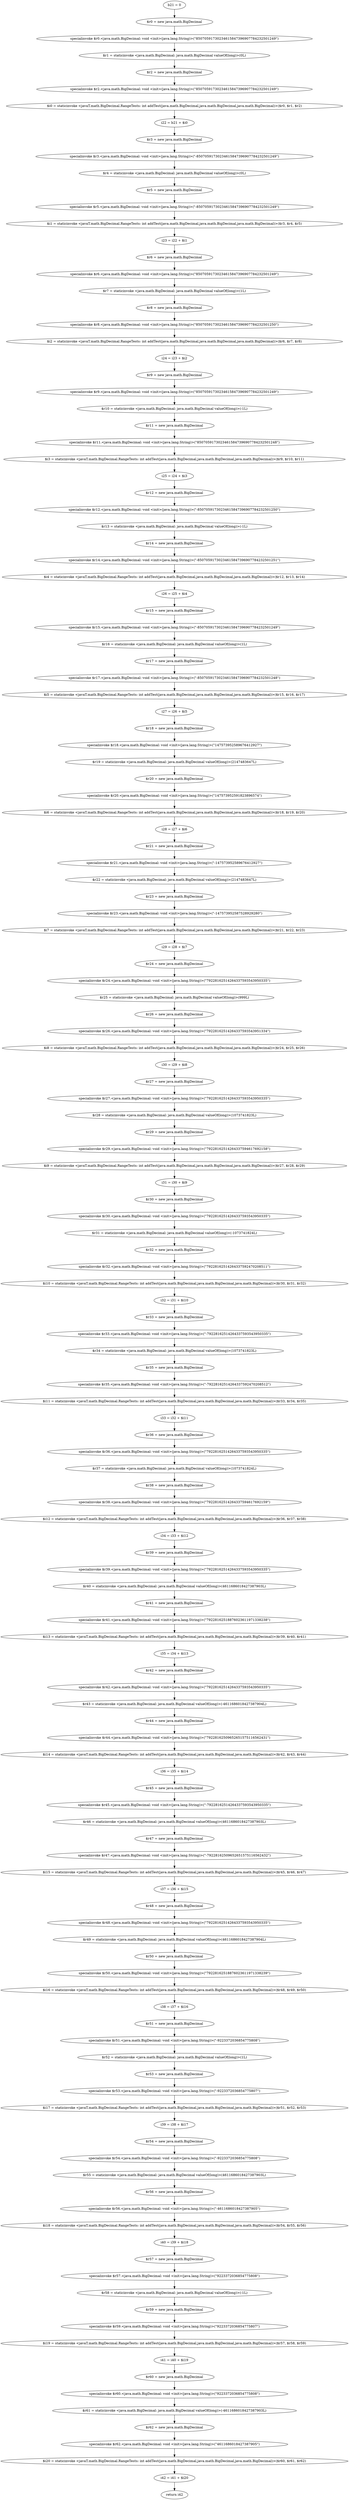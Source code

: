 digraph "unitGraph" {
    "b21 = 0"
    "$r0 = new java.math.BigDecimal"
    "specialinvoke $r0.<java.math.BigDecimal: void <init>(java.lang.String)>(\"85070591730234615847396907784232501249\")"
    "$r1 = staticinvoke <java.math.BigDecimal: java.math.BigDecimal valueOf(long)>(0L)"
    "$r2 = new java.math.BigDecimal"
    "specialinvoke $r2.<java.math.BigDecimal: void <init>(java.lang.String)>(\"85070591730234615847396907784232501249\")"
    "$i0 = staticinvoke <javaT.math.BigDecimal.RangeTests: int addTest(java.math.BigDecimal,java.math.BigDecimal,java.math.BigDecimal)>($r0, $r1, $r2)"
    "i22 = b21 + $i0"
    "$r3 = new java.math.BigDecimal"
    "specialinvoke $r3.<java.math.BigDecimal: void <init>(java.lang.String)>(\"-85070591730234615847396907784232501249\")"
    "$r4 = staticinvoke <java.math.BigDecimal: java.math.BigDecimal valueOf(long)>(0L)"
    "$r5 = new java.math.BigDecimal"
    "specialinvoke $r5.<java.math.BigDecimal: void <init>(java.lang.String)>(\"-85070591730234615847396907784232501249\")"
    "$i1 = staticinvoke <javaT.math.BigDecimal.RangeTests: int addTest(java.math.BigDecimal,java.math.BigDecimal,java.math.BigDecimal)>($r3, $r4, $r5)"
    "i23 = i22 + $i1"
    "$r6 = new java.math.BigDecimal"
    "specialinvoke $r6.<java.math.BigDecimal: void <init>(java.lang.String)>(\"85070591730234615847396907784232501249\")"
    "$r7 = staticinvoke <java.math.BigDecimal: java.math.BigDecimal valueOf(long)>(1L)"
    "$r8 = new java.math.BigDecimal"
    "specialinvoke $r8.<java.math.BigDecimal: void <init>(java.lang.String)>(\"85070591730234615847396907784232501250\")"
    "$i2 = staticinvoke <javaT.math.BigDecimal.RangeTests: int addTest(java.math.BigDecimal,java.math.BigDecimal,java.math.BigDecimal)>($r6, $r7, $r8)"
    "i24 = i23 + $i2"
    "$r9 = new java.math.BigDecimal"
    "specialinvoke $r9.<java.math.BigDecimal: void <init>(java.lang.String)>(\"85070591730234615847396907784232501249\")"
    "$r10 = staticinvoke <java.math.BigDecimal: java.math.BigDecimal valueOf(long)>(-1L)"
    "$r11 = new java.math.BigDecimal"
    "specialinvoke $r11.<java.math.BigDecimal: void <init>(java.lang.String)>(\"85070591730234615847396907784232501248\")"
    "$i3 = staticinvoke <javaT.math.BigDecimal.RangeTests: int addTest(java.math.BigDecimal,java.math.BigDecimal,java.math.BigDecimal)>($r9, $r10, $r11)"
    "i25 = i24 + $i3"
    "$r12 = new java.math.BigDecimal"
    "specialinvoke $r12.<java.math.BigDecimal: void <init>(java.lang.String)>(\"-85070591730234615847396907784232501250\")"
    "$r13 = staticinvoke <java.math.BigDecimal: java.math.BigDecimal valueOf(long)>(-1L)"
    "$r14 = new java.math.BigDecimal"
    "specialinvoke $r14.<java.math.BigDecimal: void <init>(java.lang.String)>(\"-85070591730234615847396907784232501251\")"
    "$i4 = staticinvoke <javaT.math.BigDecimal.RangeTests: int addTest(java.math.BigDecimal,java.math.BigDecimal,java.math.BigDecimal)>($r12, $r13, $r14)"
    "i26 = i25 + $i4"
    "$r15 = new java.math.BigDecimal"
    "specialinvoke $r15.<java.math.BigDecimal: void <init>(java.lang.String)>(\"-85070591730234615847396907784232501249\")"
    "$r16 = staticinvoke <java.math.BigDecimal: java.math.BigDecimal valueOf(long)>(1L)"
    "$r17 = new java.math.BigDecimal"
    "specialinvoke $r17.<java.math.BigDecimal: void <init>(java.lang.String)>(\"-85070591730234615847396907784232501248\")"
    "$i5 = staticinvoke <javaT.math.BigDecimal.RangeTests: int addTest(java.math.BigDecimal,java.math.BigDecimal,java.math.BigDecimal)>($r15, $r16, $r17)"
    "i27 = i26 + $i5"
    "$r18 = new java.math.BigDecimal"
    "specialinvoke $r18.<java.math.BigDecimal: void <init>(java.lang.String)>(\"147573952589676412927\")"
    "$r19 = staticinvoke <java.math.BigDecimal: java.math.BigDecimal valueOf(long)>(2147483647L)"
    "$r20 = new java.math.BigDecimal"
    "specialinvoke $r20.<java.math.BigDecimal: void <init>(java.lang.String)>(\"147573952591823896574\")"
    "$i6 = staticinvoke <javaT.math.BigDecimal.RangeTests: int addTest(java.math.BigDecimal,java.math.BigDecimal,java.math.BigDecimal)>($r18, $r19, $r20)"
    "i28 = i27 + $i6"
    "$r21 = new java.math.BigDecimal"
    "specialinvoke $r21.<java.math.BigDecimal: void <init>(java.lang.String)>(\"-147573952589676412927\")"
    "$r22 = staticinvoke <java.math.BigDecimal: java.math.BigDecimal valueOf(long)>(2147483647L)"
    "$r23 = new java.math.BigDecimal"
    "specialinvoke $r23.<java.math.BigDecimal: void <init>(java.lang.String)>(\"-147573952587528929280\")"
    "$i7 = staticinvoke <javaT.math.BigDecimal.RangeTests: int addTest(java.math.BigDecimal,java.math.BigDecimal,java.math.BigDecimal)>($r21, $r22, $r23)"
    "i29 = i28 + $i7"
    "$r24 = new java.math.BigDecimal"
    "specialinvoke $r24.<java.math.BigDecimal: void <init>(java.lang.String)>(\"79228162514264337593543950335\")"
    "$r25 = staticinvoke <java.math.BigDecimal: java.math.BigDecimal valueOf(long)>(999L)"
    "$r26 = new java.math.BigDecimal"
    "specialinvoke $r26.<java.math.BigDecimal: void <init>(java.lang.String)>(\"79228162514264337593543951334\")"
    "$i8 = staticinvoke <javaT.math.BigDecimal.RangeTests: int addTest(java.math.BigDecimal,java.math.BigDecimal,java.math.BigDecimal)>($r24, $r25, $r26)"
    "i30 = i29 + $i8"
    "$r27 = new java.math.BigDecimal"
    "specialinvoke $r27.<java.math.BigDecimal: void <init>(java.lang.String)>(\"79228162514264337593543950335\")"
    "$r28 = staticinvoke <java.math.BigDecimal: java.math.BigDecimal valueOf(long)>(1073741823L)"
    "$r29 = new java.math.BigDecimal"
    "specialinvoke $r29.<java.math.BigDecimal: void <init>(java.lang.String)>(\"79228162514264337594617692158\")"
    "$i9 = staticinvoke <javaT.math.BigDecimal.RangeTests: int addTest(java.math.BigDecimal,java.math.BigDecimal,java.math.BigDecimal)>($r27, $r28, $r29)"
    "i31 = i30 + $i9"
    "$r30 = new java.math.BigDecimal"
    "specialinvoke $r30.<java.math.BigDecimal: void <init>(java.lang.String)>(\"79228162514264337593543950335\")"
    "$r31 = staticinvoke <java.math.BigDecimal: java.math.BigDecimal valueOf(long)>(-1073741824L)"
    "$r32 = new java.math.BigDecimal"
    "specialinvoke $r32.<java.math.BigDecimal: void <init>(java.lang.String)>(\"79228162514264337592470208511\")"
    "$i10 = staticinvoke <javaT.math.BigDecimal.RangeTests: int addTest(java.math.BigDecimal,java.math.BigDecimal,java.math.BigDecimal)>($r30, $r31, $r32)"
    "i32 = i31 + $i10"
    "$r33 = new java.math.BigDecimal"
    "specialinvoke $r33.<java.math.BigDecimal: void <init>(java.lang.String)>(\"-79228162514264337593543950335\")"
    "$r34 = staticinvoke <java.math.BigDecimal: java.math.BigDecimal valueOf(long)>(1073741823L)"
    "$r35 = new java.math.BigDecimal"
    "specialinvoke $r35.<java.math.BigDecimal: void <init>(java.lang.String)>(\"-79228162514264337592470208512\")"
    "$i11 = staticinvoke <javaT.math.BigDecimal.RangeTests: int addTest(java.math.BigDecimal,java.math.BigDecimal,java.math.BigDecimal)>($r33, $r34, $r35)"
    "i33 = i32 + $i11"
    "$r36 = new java.math.BigDecimal"
    "specialinvoke $r36.<java.math.BigDecimal: void <init>(java.lang.String)>(\"79228162514264337593543950335\")"
    "$r37 = staticinvoke <java.math.BigDecimal: java.math.BigDecimal valueOf(long)>(1073741824L)"
    "$r38 = new java.math.BigDecimal"
    "specialinvoke $r38.<java.math.BigDecimal: void <init>(java.lang.String)>(\"79228162514264337594617692159\")"
    "$i12 = staticinvoke <javaT.math.BigDecimal.RangeTests: int addTest(java.math.BigDecimal,java.math.BigDecimal,java.math.BigDecimal)>($r36, $r37, $r38)"
    "i34 = i33 + $i12"
    "$r39 = new java.math.BigDecimal"
    "specialinvoke $r39.<java.math.BigDecimal: void <init>(java.lang.String)>(\"79228162514264337593543950335\")"
    "$r40 = staticinvoke <java.math.BigDecimal: java.math.BigDecimal valueOf(long)>(4611686018427387903L)"
    "$r41 = new java.math.BigDecimal"
    "specialinvoke $r41.<java.math.BigDecimal: void <init>(java.lang.String)>(\"79228162518876023611971338238\")"
    "$i13 = staticinvoke <javaT.math.BigDecimal.RangeTests: int addTest(java.math.BigDecimal,java.math.BigDecimal,java.math.BigDecimal)>($r39, $r40, $r41)"
    "i35 = i34 + $i13"
    "$r42 = new java.math.BigDecimal"
    "specialinvoke $r42.<java.math.BigDecimal: void <init>(java.lang.String)>(\"79228162514264337593543950335\")"
    "$r43 = staticinvoke <java.math.BigDecimal: java.math.BigDecimal valueOf(long)>(-4611686018427387904L)"
    "$r44 = new java.math.BigDecimal"
    "specialinvoke $r44.<java.math.BigDecimal: void <init>(java.lang.String)>(\"79228162509652651575116562431\")"
    "$i14 = staticinvoke <javaT.math.BigDecimal.RangeTests: int addTest(java.math.BigDecimal,java.math.BigDecimal,java.math.BigDecimal)>($r42, $r43, $r44)"
    "i36 = i35 + $i14"
    "$r45 = new java.math.BigDecimal"
    "specialinvoke $r45.<java.math.BigDecimal: void <init>(java.lang.String)>(\"-79228162514264337593543950335\")"
    "$r46 = staticinvoke <java.math.BigDecimal: java.math.BigDecimal valueOf(long)>(4611686018427387903L)"
    "$r47 = new java.math.BigDecimal"
    "specialinvoke $r47.<java.math.BigDecimal: void <init>(java.lang.String)>(\"-79228162509652651575116562432\")"
    "$i15 = staticinvoke <javaT.math.BigDecimal.RangeTests: int addTest(java.math.BigDecimal,java.math.BigDecimal,java.math.BigDecimal)>($r45, $r46, $r47)"
    "i37 = i36 + $i15"
    "$r48 = new java.math.BigDecimal"
    "specialinvoke $r48.<java.math.BigDecimal: void <init>(java.lang.String)>(\"79228162514264337593543950335\")"
    "$r49 = staticinvoke <java.math.BigDecimal: java.math.BigDecimal valueOf(long)>(4611686018427387904L)"
    "$r50 = new java.math.BigDecimal"
    "specialinvoke $r50.<java.math.BigDecimal: void <init>(java.lang.String)>(\"79228162518876023611971338239\")"
    "$i16 = staticinvoke <javaT.math.BigDecimal.RangeTests: int addTest(java.math.BigDecimal,java.math.BigDecimal,java.math.BigDecimal)>($r48, $r49, $r50)"
    "i38 = i37 + $i16"
    "$r51 = new java.math.BigDecimal"
    "specialinvoke $r51.<java.math.BigDecimal: void <init>(java.lang.String)>(\"-9223372036854775808\")"
    "$r52 = staticinvoke <java.math.BigDecimal: java.math.BigDecimal valueOf(long)>(1L)"
    "$r53 = new java.math.BigDecimal"
    "specialinvoke $r53.<java.math.BigDecimal: void <init>(java.lang.String)>(\"-9223372036854775807\")"
    "$i17 = staticinvoke <javaT.math.BigDecimal.RangeTests: int addTest(java.math.BigDecimal,java.math.BigDecimal,java.math.BigDecimal)>($r51, $r52, $r53)"
    "i39 = i38 + $i17"
    "$r54 = new java.math.BigDecimal"
    "specialinvoke $r54.<java.math.BigDecimal: void <init>(java.lang.String)>(\"-9223372036854775808\")"
    "$r55 = staticinvoke <java.math.BigDecimal: java.math.BigDecimal valueOf(long)>(4611686018427387903L)"
    "$r56 = new java.math.BigDecimal"
    "specialinvoke $r56.<java.math.BigDecimal: void <init>(java.lang.String)>(\"-4611686018427387905\")"
    "$i18 = staticinvoke <javaT.math.BigDecimal.RangeTests: int addTest(java.math.BigDecimal,java.math.BigDecimal,java.math.BigDecimal)>($r54, $r55, $r56)"
    "i40 = i39 + $i18"
    "$r57 = new java.math.BigDecimal"
    "specialinvoke $r57.<java.math.BigDecimal: void <init>(java.lang.String)>(\"9223372036854775808\")"
    "$r58 = staticinvoke <java.math.BigDecimal: java.math.BigDecimal valueOf(long)>(-1L)"
    "$r59 = new java.math.BigDecimal"
    "specialinvoke $r59.<java.math.BigDecimal: void <init>(java.lang.String)>(\"9223372036854775807\")"
    "$i19 = staticinvoke <javaT.math.BigDecimal.RangeTests: int addTest(java.math.BigDecimal,java.math.BigDecimal,java.math.BigDecimal)>($r57, $r58, $r59)"
    "i41 = i40 + $i19"
    "$r60 = new java.math.BigDecimal"
    "specialinvoke $r60.<java.math.BigDecimal: void <init>(java.lang.String)>(\"9223372036854775808\")"
    "$r61 = staticinvoke <java.math.BigDecimal: java.math.BigDecimal valueOf(long)>(-4611686018427387903L)"
    "$r62 = new java.math.BigDecimal"
    "specialinvoke $r62.<java.math.BigDecimal: void <init>(java.lang.String)>(\"4611686018427387905\")"
    "$i20 = staticinvoke <javaT.math.BigDecimal.RangeTests: int addTest(java.math.BigDecimal,java.math.BigDecimal,java.math.BigDecimal)>($r60, $r61, $r62)"
    "i42 = i41 + $i20"
    "return i42"
    "b21 = 0"->"$r0 = new java.math.BigDecimal";
    "$r0 = new java.math.BigDecimal"->"specialinvoke $r0.<java.math.BigDecimal: void <init>(java.lang.String)>(\"85070591730234615847396907784232501249\")";
    "specialinvoke $r0.<java.math.BigDecimal: void <init>(java.lang.String)>(\"85070591730234615847396907784232501249\")"->"$r1 = staticinvoke <java.math.BigDecimal: java.math.BigDecimal valueOf(long)>(0L)";
    "$r1 = staticinvoke <java.math.BigDecimal: java.math.BigDecimal valueOf(long)>(0L)"->"$r2 = new java.math.BigDecimal";
    "$r2 = new java.math.BigDecimal"->"specialinvoke $r2.<java.math.BigDecimal: void <init>(java.lang.String)>(\"85070591730234615847396907784232501249\")";
    "specialinvoke $r2.<java.math.BigDecimal: void <init>(java.lang.String)>(\"85070591730234615847396907784232501249\")"->"$i0 = staticinvoke <javaT.math.BigDecimal.RangeTests: int addTest(java.math.BigDecimal,java.math.BigDecimal,java.math.BigDecimal)>($r0, $r1, $r2)";
    "$i0 = staticinvoke <javaT.math.BigDecimal.RangeTests: int addTest(java.math.BigDecimal,java.math.BigDecimal,java.math.BigDecimal)>($r0, $r1, $r2)"->"i22 = b21 + $i0";
    "i22 = b21 + $i0"->"$r3 = new java.math.BigDecimal";
    "$r3 = new java.math.BigDecimal"->"specialinvoke $r3.<java.math.BigDecimal: void <init>(java.lang.String)>(\"-85070591730234615847396907784232501249\")";
    "specialinvoke $r3.<java.math.BigDecimal: void <init>(java.lang.String)>(\"-85070591730234615847396907784232501249\")"->"$r4 = staticinvoke <java.math.BigDecimal: java.math.BigDecimal valueOf(long)>(0L)";
    "$r4 = staticinvoke <java.math.BigDecimal: java.math.BigDecimal valueOf(long)>(0L)"->"$r5 = new java.math.BigDecimal";
    "$r5 = new java.math.BigDecimal"->"specialinvoke $r5.<java.math.BigDecimal: void <init>(java.lang.String)>(\"-85070591730234615847396907784232501249\")";
    "specialinvoke $r5.<java.math.BigDecimal: void <init>(java.lang.String)>(\"-85070591730234615847396907784232501249\")"->"$i1 = staticinvoke <javaT.math.BigDecimal.RangeTests: int addTest(java.math.BigDecimal,java.math.BigDecimal,java.math.BigDecimal)>($r3, $r4, $r5)";
    "$i1 = staticinvoke <javaT.math.BigDecimal.RangeTests: int addTest(java.math.BigDecimal,java.math.BigDecimal,java.math.BigDecimal)>($r3, $r4, $r5)"->"i23 = i22 + $i1";
    "i23 = i22 + $i1"->"$r6 = new java.math.BigDecimal";
    "$r6 = new java.math.BigDecimal"->"specialinvoke $r6.<java.math.BigDecimal: void <init>(java.lang.String)>(\"85070591730234615847396907784232501249\")";
    "specialinvoke $r6.<java.math.BigDecimal: void <init>(java.lang.String)>(\"85070591730234615847396907784232501249\")"->"$r7 = staticinvoke <java.math.BigDecimal: java.math.BigDecimal valueOf(long)>(1L)";
    "$r7 = staticinvoke <java.math.BigDecimal: java.math.BigDecimal valueOf(long)>(1L)"->"$r8 = new java.math.BigDecimal";
    "$r8 = new java.math.BigDecimal"->"specialinvoke $r8.<java.math.BigDecimal: void <init>(java.lang.String)>(\"85070591730234615847396907784232501250\")";
    "specialinvoke $r8.<java.math.BigDecimal: void <init>(java.lang.String)>(\"85070591730234615847396907784232501250\")"->"$i2 = staticinvoke <javaT.math.BigDecimal.RangeTests: int addTest(java.math.BigDecimal,java.math.BigDecimal,java.math.BigDecimal)>($r6, $r7, $r8)";
    "$i2 = staticinvoke <javaT.math.BigDecimal.RangeTests: int addTest(java.math.BigDecimal,java.math.BigDecimal,java.math.BigDecimal)>($r6, $r7, $r8)"->"i24 = i23 + $i2";
    "i24 = i23 + $i2"->"$r9 = new java.math.BigDecimal";
    "$r9 = new java.math.BigDecimal"->"specialinvoke $r9.<java.math.BigDecimal: void <init>(java.lang.String)>(\"85070591730234615847396907784232501249\")";
    "specialinvoke $r9.<java.math.BigDecimal: void <init>(java.lang.String)>(\"85070591730234615847396907784232501249\")"->"$r10 = staticinvoke <java.math.BigDecimal: java.math.BigDecimal valueOf(long)>(-1L)";
    "$r10 = staticinvoke <java.math.BigDecimal: java.math.BigDecimal valueOf(long)>(-1L)"->"$r11 = new java.math.BigDecimal";
    "$r11 = new java.math.BigDecimal"->"specialinvoke $r11.<java.math.BigDecimal: void <init>(java.lang.String)>(\"85070591730234615847396907784232501248\")";
    "specialinvoke $r11.<java.math.BigDecimal: void <init>(java.lang.String)>(\"85070591730234615847396907784232501248\")"->"$i3 = staticinvoke <javaT.math.BigDecimal.RangeTests: int addTest(java.math.BigDecimal,java.math.BigDecimal,java.math.BigDecimal)>($r9, $r10, $r11)";
    "$i3 = staticinvoke <javaT.math.BigDecimal.RangeTests: int addTest(java.math.BigDecimal,java.math.BigDecimal,java.math.BigDecimal)>($r9, $r10, $r11)"->"i25 = i24 + $i3";
    "i25 = i24 + $i3"->"$r12 = new java.math.BigDecimal";
    "$r12 = new java.math.BigDecimal"->"specialinvoke $r12.<java.math.BigDecimal: void <init>(java.lang.String)>(\"-85070591730234615847396907784232501250\")";
    "specialinvoke $r12.<java.math.BigDecimal: void <init>(java.lang.String)>(\"-85070591730234615847396907784232501250\")"->"$r13 = staticinvoke <java.math.BigDecimal: java.math.BigDecimal valueOf(long)>(-1L)";
    "$r13 = staticinvoke <java.math.BigDecimal: java.math.BigDecimal valueOf(long)>(-1L)"->"$r14 = new java.math.BigDecimal";
    "$r14 = new java.math.BigDecimal"->"specialinvoke $r14.<java.math.BigDecimal: void <init>(java.lang.String)>(\"-85070591730234615847396907784232501251\")";
    "specialinvoke $r14.<java.math.BigDecimal: void <init>(java.lang.String)>(\"-85070591730234615847396907784232501251\")"->"$i4 = staticinvoke <javaT.math.BigDecimal.RangeTests: int addTest(java.math.BigDecimal,java.math.BigDecimal,java.math.BigDecimal)>($r12, $r13, $r14)";
    "$i4 = staticinvoke <javaT.math.BigDecimal.RangeTests: int addTest(java.math.BigDecimal,java.math.BigDecimal,java.math.BigDecimal)>($r12, $r13, $r14)"->"i26 = i25 + $i4";
    "i26 = i25 + $i4"->"$r15 = new java.math.BigDecimal";
    "$r15 = new java.math.BigDecimal"->"specialinvoke $r15.<java.math.BigDecimal: void <init>(java.lang.String)>(\"-85070591730234615847396907784232501249\")";
    "specialinvoke $r15.<java.math.BigDecimal: void <init>(java.lang.String)>(\"-85070591730234615847396907784232501249\")"->"$r16 = staticinvoke <java.math.BigDecimal: java.math.BigDecimal valueOf(long)>(1L)";
    "$r16 = staticinvoke <java.math.BigDecimal: java.math.BigDecimal valueOf(long)>(1L)"->"$r17 = new java.math.BigDecimal";
    "$r17 = new java.math.BigDecimal"->"specialinvoke $r17.<java.math.BigDecimal: void <init>(java.lang.String)>(\"-85070591730234615847396907784232501248\")";
    "specialinvoke $r17.<java.math.BigDecimal: void <init>(java.lang.String)>(\"-85070591730234615847396907784232501248\")"->"$i5 = staticinvoke <javaT.math.BigDecimal.RangeTests: int addTest(java.math.BigDecimal,java.math.BigDecimal,java.math.BigDecimal)>($r15, $r16, $r17)";
    "$i5 = staticinvoke <javaT.math.BigDecimal.RangeTests: int addTest(java.math.BigDecimal,java.math.BigDecimal,java.math.BigDecimal)>($r15, $r16, $r17)"->"i27 = i26 + $i5";
    "i27 = i26 + $i5"->"$r18 = new java.math.BigDecimal";
    "$r18 = new java.math.BigDecimal"->"specialinvoke $r18.<java.math.BigDecimal: void <init>(java.lang.String)>(\"147573952589676412927\")";
    "specialinvoke $r18.<java.math.BigDecimal: void <init>(java.lang.String)>(\"147573952589676412927\")"->"$r19 = staticinvoke <java.math.BigDecimal: java.math.BigDecimal valueOf(long)>(2147483647L)";
    "$r19 = staticinvoke <java.math.BigDecimal: java.math.BigDecimal valueOf(long)>(2147483647L)"->"$r20 = new java.math.BigDecimal";
    "$r20 = new java.math.BigDecimal"->"specialinvoke $r20.<java.math.BigDecimal: void <init>(java.lang.String)>(\"147573952591823896574\")";
    "specialinvoke $r20.<java.math.BigDecimal: void <init>(java.lang.String)>(\"147573952591823896574\")"->"$i6 = staticinvoke <javaT.math.BigDecimal.RangeTests: int addTest(java.math.BigDecimal,java.math.BigDecimal,java.math.BigDecimal)>($r18, $r19, $r20)";
    "$i6 = staticinvoke <javaT.math.BigDecimal.RangeTests: int addTest(java.math.BigDecimal,java.math.BigDecimal,java.math.BigDecimal)>($r18, $r19, $r20)"->"i28 = i27 + $i6";
    "i28 = i27 + $i6"->"$r21 = new java.math.BigDecimal";
    "$r21 = new java.math.BigDecimal"->"specialinvoke $r21.<java.math.BigDecimal: void <init>(java.lang.String)>(\"-147573952589676412927\")";
    "specialinvoke $r21.<java.math.BigDecimal: void <init>(java.lang.String)>(\"-147573952589676412927\")"->"$r22 = staticinvoke <java.math.BigDecimal: java.math.BigDecimal valueOf(long)>(2147483647L)";
    "$r22 = staticinvoke <java.math.BigDecimal: java.math.BigDecimal valueOf(long)>(2147483647L)"->"$r23 = new java.math.BigDecimal";
    "$r23 = new java.math.BigDecimal"->"specialinvoke $r23.<java.math.BigDecimal: void <init>(java.lang.String)>(\"-147573952587528929280\")";
    "specialinvoke $r23.<java.math.BigDecimal: void <init>(java.lang.String)>(\"-147573952587528929280\")"->"$i7 = staticinvoke <javaT.math.BigDecimal.RangeTests: int addTest(java.math.BigDecimal,java.math.BigDecimal,java.math.BigDecimal)>($r21, $r22, $r23)";
    "$i7 = staticinvoke <javaT.math.BigDecimal.RangeTests: int addTest(java.math.BigDecimal,java.math.BigDecimal,java.math.BigDecimal)>($r21, $r22, $r23)"->"i29 = i28 + $i7";
    "i29 = i28 + $i7"->"$r24 = new java.math.BigDecimal";
    "$r24 = new java.math.BigDecimal"->"specialinvoke $r24.<java.math.BigDecimal: void <init>(java.lang.String)>(\"79228162514264337593543950335\")";
    "specialinvoke $r24.<java.math.BigDecimal: void <init>(java.lang.String)>(\"79228162514264337593543950335\")"->"$r25 = staticinvoke <java.math.BigDecimal: java.math.BigDecimal valueOf(long)>(999L)";
    "$r25 = staticinvoke <java.math.BigDecimal: java.math.BigDecimal valueOf(long)>(999L)"->"$r26 = new java.math.BigDecimal";
    "$r26 = new java.math.BigDecimal"->"specialinvoke $r26.<java.math.BigDecimal: void <init>(java.lang.String)>(\"79228162514264337593543951334\")";
    "specialinvoke $r26.<java.math.BigDecimal: void <init>(java.lang.String)>(\"79228162514264337593543951334\")"->"$i8 = staticinvoke <javaT.math.BigDecimal.RangeTests: int addTest(java.math.BigDecimal,java.math.BigDecimal,java.math.BigDecimal)>($r24, $r25, $r26)";
    "$i8 = staticinvoke <javaT.math.BigDecimal.RangeTests: int addTest(java.math.BigDecimal,java.math.BigDecimal,java.math.BigDecimal)>($r24, $r25, $r26)"->"i30 = i29 + $i8";
    "i30 = i29 + $i8"->"$r27 = new java.math.BigDecimal";
    "$r27 = new java.math.BigDecimal"->"specialinvoke $r27.<java.math.BigDecimal: void <init>(java.lang.String)>(\"79228162514264337593543950335\")";
    "specialinvoke $r27.<java.math.BigDecimal: void <init>(java.lang.String)>(\"79228162514264337593543950335\")"->"$r28 = staticinvoke <java.math.BigDecimal: java.math.BigDecimal valueOf(long)>(1073741823L)";
    "$r28 = staticinvoke <java.math.BigDecimal: java.math.BigDecimal valueOf(long)>(1073741823L)"->"$r29 = new java.math.BigDecimal";
    "$r29 = new java.math.BigDecimal"->"specialinvoke $r29.<java.math.BigDecimal: void <init>(java.lang.String)>(\"79228162514264337594617692158\")";
    "specialinvoke $r29.<java.math.BigDecimal: void <init>(java.lang.String)>(\"79228162514264337594617692158\")"->"$i9 = staticinvoke <javaT.math.BigDecimal.RangeTests: int addTest(java.math.BigDecimal,java.math.BigDecimal,java.math.BigDecimal)>($r27, $r28, $r29)";
    "$i9 = staticinvoke <javaT.math.BigDecimal.RangeTests: int addTest(java.math.BigDecimal,java.math.BigDecimal,java.math.BigDecimal)>($r27, $r28, $r29)"->"i31 = i30 + $i9";
    "i31 = i30 + $i9"->"$r30 = new java.math.BigDecimal";
    "$r30 = new java.math.BigDecimal"->"specialinvoke $r30.<java.math.BigDecimal: void <init>(java.lang.String)>(\"79228162514264337593543950335\")";
    "specialinvoke $r30.<java.math.BigDecimal: void <init>(java.lang.String)>(\"79228162514264337593543950335\")"->"$r31 = staticinvoke <java.math.BigDecimal: java.math.BigDecimal valueOf(long)>(-1073741824L)";
    "$r31 = staticinvoke <java.math.BigDecimal: java.math.BigDecimal valueOf(long)>(-1073741824L)"->"$r32 = new java.math.BigDecimal";
    "$r32 = new java.math.BigDecimal"->"specialinvoke $r32.<java.math.BigDecimal: void <init>(java.lang.String)>(\"79228162514264337592470208511\")";
    "specialinvoke $r32.<java.math.BigDecimal: void <init>(java.lang.String)>(\"79228162514264337592470208511\")"->"$i10 = staticinvoke <javaT.math.BigDecimal.RangeTests: int addTest(java.math.BigDecimal,java.math.BigDecimal,java.math.BigDecimal)>($r30, $r31, $r32)";
    "$i10 = staticinvoke <javaT.math.BigDecimal.RangeTests: int addTest(java.math.BigDecimal,java.math.BigDecimal,java.math.BigDecimal)>($r30, $r31, $r32)"->"i32 = i31 + $i10";
    "i32 = i31 + $i10"->"$r33 = new java.math.BigDecimal";
    "$r33 = new java.math.BigDecimal"->"specialinvoke $r33.<java.math.BigDecimal: void <init>(java.lang.String)>(\"-79228162514264337593543950335\")";
    "specialinvoke $r33.<java.math.BigDecimal: void <init>(java.lang.String)>(\"-79228162514264337593543950335\")"->"$r34 = staticinvoke <java.math.BigDecimal: java.math.BigDecimal valueOf(long)>(1073741823L)";
    "$r34 = staticinvoke <java.math.BigDecimal: java.math.BigDecimal valueOf(long)>(1073741823L)"->"$r35 = new java.math.BigDecimal";
    "$r35 = new java.math.BigDecimal"->"specialinvoke $r35.<java.math.BigDecimal: void <init>(java.lang.String)>(\"-79228162514264337592470208512\")";
    "specialinvoke $r35.<java.math.BigDecimal: void <init>(java.lang.String)>(\"-79228162514264337592470208512\")"->"$i11 = staticinvoke <javaT.math.BigDecimal.RangeTests: int addTest(java.math.BigDecimal,java.math.BigDecimal,java.math.BigDecimal)>($r33, $r34, $r35)";
    "$i11 = staticinvoke <javaT.math.BigDecimal.RangeTests: int addTest(java.math.BigDecimal,java.math.BigDecimal,java.math.BigDecimal)>($r33, $r34, $r35)"->"i33 = i32 + $i11";
    "i33 = i32 + $i11"->"$r36 = new java.math.BigDecimal";
    "$r36 = new java.math.BigDecimal"->"specialinvoke $r36.<java.math.BigDecimal: void <init>(java.lang.String)>(\"79228162514264337593543950335\")";
    "specialinvoke $r36.<java.math.BigDecimal: void <init>(java.lang.String)>(\"79228162514264337593543950335\")"->"$r37 = staticinvoke <java.math.BigDecimal: java.math.BigDecimal valueOf(long)>(1073741824L)";
    "$r37 = staticinvoke <java.math.BigDecimal: java.math.BigDecimal valueOf(long)>(1073741824L)"->"$r38 = new java.math.BigDecimal";
    "$r38 = new java.math.BigDecimal"->"specialinvoke $r38.<java.math.BigDecimal: void <init>(java.lang.String)>(\"79228162514264337594617692159\")";
    "specialinvoke $r38.<java.math.BigDecimal: void <init>(java.lang.String)>(\"79228162514264337594617692159\")"->"$i12 = staticinvoke <javaT.math.BigDecimal.RangeTests: int addTest(java.math.BigDecimal,java.math.BigDecimal,java.math.BigDecimal)>($r36, $r37, $r38)";
    "$i12 = staticinvoke <javaT.math.BigDecimal.RangeTests: int addTest(java.math.BigDecimal,java.math.BigDecimal,java.math.BigDecimal)>($r36, $r37, $r38)"->"i34 = i33 + $i12";
    "i34 = i33 + $i12"->"$r39 = new java.math.BigDecimal";
    "$r39 = new java.math.BigDecimal"->"specialinvoke $r39.<java.math.BigDecimal: void <init>(java.lang.String)>(\"79228162514264337593543950335\")";
    "specialinvoke $r39.<java.math.BigDecimal: void <init>(java.lang.String)>(\"79228162514264337593543950335\")"->"$r40 = staticinvoke <java.math.BigDecimal: java.math.BigDecimal valueOf(long)>(4611686018427387903L)";
    "$r40 = staticinvoke <java.math.BigDecimal: java.math.BigDecimal valueOf(long)>(4611686018427387903L)"->"$r41 = new java.math.BigDecimal";
    "$r41 = new java.math.BigDecimal"->"specialinvoke $r41.<java.math.BigDecimal: void <init>(java.lang.String)>(\"79228162518876023611971338238\")";
    "specialinvoke $r41.<java.math.BigDecimal: void <init>(java.lang.String)>(\"79228162518876023611971338238\")"->"$i13 = staticinvoke <javaT.math.BigDecimal.RangeTests: int addTest(java.math.BigDecimal,java.math.BigDecimal,java.math.BigDecimal)>($r39, $r40, $r41)";
    "$i13 = staticinvoke <javaT.math.BigDecimal.RangeTests: int addTest(java.math.BigDecimal,java.math.BigDecimal,java.math.BigDecimal)>($r39, $r40, $r41)"->"i35 = i34 + $i13";
    "i35 = i34 + $i13"->"$r42 = new java.math.BigDecimal";
    "$r42 = new java.math.BigDecimal"->"specialinvoke $r42.<java.math.BigDecimal: void <init>(java.lang.String)>(\"79228162514264337593543950335\")";
    "specialinvoke $r42.<java.math.BigDecimal: void <init>(java.lang.String)>(\"79228162514264337593543950335\")"->"$r43 = staticinvoke <java.math.BigDecimal: java.math.BigDecimal valueOf(long)>(-4611686018427387904L)";
    "$r43 = staticinvoke <java.math.BigDecimal: java.math.BigDecimal valueOf(long)>(-4611686018427387904L)"->"$r44 = new java.math.BigDecimal";
    "$r44 = new java.math.BigDecimal"->"specialinvoke $r44.<java.math.BigDecimal: void <init>(java.lang.String)>(\"79228162509652651575116562431\")";
    "specialinvoke $r44.<java.math.BigDecimal: void <init>(java.lang.String)>(\"79228162509652651575116562431\")"->"$i14 = staticinvoke <javaT.math.BigDecimal.RangeTests: int addTest(java.math.BigDecimal,java.math.BigDecimal,java.math.BigDecimal)>($r42, $r43, $r44)";
    "$i14 = staticinvoke <javaT.math.BigDecimal.RangeTests: int addTest(java.math.BigDecimal,java.math.BigDecimal,java.math.BigDecimal)>($r42, $r43, $r44)"->"i36 = i35 + $i14";
    "i36 = i35 + $i14"->"$r45 = new java.math.BigDecimal";
    "$r45 = new java.math.BigDecimal"->"specialinvoke $r45.<java.math.BigDecimal: void <init>(java.lang.String)>(\"-79228162514264337593543950335\")";
    "specialinvoke $r45.<java.math.BigDecimal: void <init>(java.lang.String)>(\"-79228162514264337593543950335\")"->"$r46 = staticinvoke <java.math.BigDecimal: java.math.BigDecimal valueOf(long)>(4611686018427387903L)";
    "$r46 = staticinvoke <java.math.BigDecimal: java.math.BigDecimal valueOf(long)>(4611686018427387903L)"->"$r47 = new java.math.BigDecimal";
    "$r47 = new java.math.BigDecimal"->"specialinvoke $r47.<java.math.BigDecimal: void <init>(java.lang.String)>(\"-79228162509652651575116562432\")";
    "specialinvoke $r47.<java.math.BigDecimal: void <init>(java.lang.String)>(\"-79228162509652651575116562432\")"->"$i15 = staticinvoke <javaT.math.BigDecimal.RangeTests: int addTest(java.math.BigDecimal,java.math.BigDecimal,java.math.BigDecimal)>($r45, $r46, $r47)";
    "$i15 = staticinvoke <javaT.math.BigDecimal.RangeTests: int addTest(java.math.BigDecimal,java.math.BigDecimal,java.math.BigDecimal)>($r45, $r46, $r47)"->"i37 = i36 + $i15";
    "i37 = i36 + $i15"->"$r48 = new java.math.BigDecimal";
    "$r48 = new java.math.BigDecimal"->"specialinvoke $r48.<java.math.BigDecimal: void <init>(java.lang.String)>(\"79228162514264337593543950335\")";
    "specialinvoke $r48.<java.math.BigDecimal: void <init>(java.lang.String)>(\"79228162514264337593543950335\")"->"$r49 = staticinvoke <java.math.BigDecimal: java.math.BigDecimal valueOf(long)>(4611686018427387904L)";
    "$r49 = staticinvoke <java.math.BigDecimal: java.math.BigDecimal valueOf(long)>(4611686018427387904L)"->"$r50 = new java.math.BigDecimal";
    "$r50 = new java.math.BigDecimal"->"specialinvoke $r50.<java.math.BigDecimal: void <init>(java.lang.String)>(\"79228162518876023611971338239\")";
    "specialinvoke $r50.<java.math.BigDecimal: void <init>(java.lang.String)>(\"79228162518876023611971338239\")"->"$i16 = staticinvoke <javaT.math.BigDecimal.RangeTests: int addTest(java.math.BigDecimal,java.math.BigDecimal,java.math.BigDecimal)>($r48, $r49, $r50)";
    "$i16 = staticinvoke <javaT.math.BigDecimal.RangeTests: int addTest(java.math.BigDecimal,java.math.BigDecimal,java.math.BigDecimal)>($r48, $r49, $r50)"->"i38 = i37 + $i16";
    "i38 = i37 + $i16"->"$r51 = new java.math.BigDecimal";
    "$r51 = new java.math.BigDecimal"->"specialinvoke $r51.<java.math.BigDecimal: void <init>(java.lang.String)>(\"-9223372036854775808\")";
    "specialinvoke $r51.<java.math.BigDecimal: void <init>(java.lang.String)>(\"-9223372036854775808\")"->"$r52 = staticinvoke <java.math.BigDecimal: java.math.BigDecimal valueOf(long)>(1L)";
    "$r52 = staticinvoke <java.math.BigDecimal: java.math.BigDecimal valueOf(long)>(1L)"->"$r53 = new java.math.BigDecimal";
    "$r53 = new java.math.BigDecimal"->"specialinvoke $r53.<java.math.BigDecimal: void <init>(java.lang.String)>(\"-9223372036854775807\")";
    "specialinvoke $r53.<java.math.BigDecimal: void <init>(java.lang.String)>(\"-9223372036854775807\")"->"$i17 = staticinvoke <javaT.math.BigDecimal.RangeTests: int addTest(java.math.BigDecimal,java.math.BigDecimal,java.math.BigDecimal)>($r51, $r52, $r53)";
    "$i17 = staticinvoke <javaT.math.BigDecimal.RangeTests: int addTest(java.math.BigDecimal,java.math.BigDecimal,java.math.BigDecimal)>($r51, $r52, $r53)"->"i39 = i38 + $i17";
    "i39 = i38 + $i17"->"$r54 = new java.math.BigDecimal";
    "$r54 = new java.math.BigDecimal"->"specialinvoke $r54.<java.math.BigDecimal: void <init>(java.lang.String)>(\"-9223372036854775808\")";
    "specialinvoke $r54.<java.math.BigDecimal: void <init>(java.lang.String)>(\"-9223372036854775808\")"->"$r55 = staticinvoke <java.math.BigDecimal: java.math.BigDecimal valueOf(long)>(4611686018427387903L)";
    "$r55 = staticinvoke <java.math.BigDecimal: java.math.BigDecimal valueOf(long)>(4611686018427387903L)"->"$r56 = new java.math.BigDecimal";
    "$r56 = new java.math.BigDecimal"->"specialinvoke $r56.<java.math.BigDecimal: void <init>(java.lang.String)>(\"-4611686018427387905\")";
    "specialinvoke $r56.<java.math.BigDecimal: void <init>(java.lang.String)>(\"-4611686018427387905\")"->"$i18 = staticinvoke <javaT.math.BigDecimal.RangeTests: int addTest(java.math.BigDecimal,java.math.BigDecimal,java.math.BigDecimal)>($r54, $r55, $r56)";
    "$i18 = staticinvoke <javaT.math.BigDecimal.RangeTests: int addTest(java.math.BigDecimal,java.math.BigDecimal,java.math.BigDecimal)>($r54, $r55, $r56)"->"i40 = i39 + $i18";
    "i40 = i39 + $i18"->"$r57 = new java.math.BigDecimal";
    "$r57 = new java.math.BigDecimal"->"specialinvoke $r57.<java.math.BigDecimal: void <init>(java.lang.String)>(\"9223372036854775808\")";
    "specialinvoke $r57.<java.math.BigDecimal: void <init>(java.lang.String)>(\"9223372036854775808\")"->"$r58 = staticinvoke <java.math.BigDecimal: java.math.BigDecimal valueOf(long)>(-1L)";
    "$r58 = staticinvoke <java.math.BigDecimal: java.math.BigDecimal valueOf(long)>(-1L)"->"$r59 = new java.math.BigDecimal";
    "$r59 = new java.math.BigDecimal"->"specialinvoke $r59.<java.math.BigDecimal: void <init>(java.lang.String)>(\"9223372036854775807\")";
    "specialinvoke $r59.<java.math.BigDecimal: void <init>(java.lang.String)>(\"9223372036854775807\")"->"$i19 = staticinvoke <javaT.math.BigDecimal.RangeTests: int addTest(java.math.BigDecimal,java.math.BigDecimal,java.math.BigDecimal)>($r57, $r58, $r59)";
    "$i19 = staticinvoke <javaT.math.BigDecimal.RangeTests: int addTest(java.math.BigDecimal,java.math.BigDecimal,java.math.BigDecimal)>($r57, $r58, $r59)"->"i41 = i40 + $i19";
    "i41 = i40 + $i19"->"$r60 = new java.math.BigDecimal";
    "$r60 = new java.math.BigDecimal"->"specialinvoke $r60.<java.math.BigDecimal: void <init>(java.lang.String)>(\"9223372036854775808\")";
    "specialinvoke $r60.<java.math.BigDecimal: void <init>(java.lang.String)>(\"9223372036854775808\")"->"$r61 = staticinvoke <java.math.BigDecimal: java.math.BigDecimal valueOf(long)>(-4611686018427387903L)";
    "$r61 = staticinvoke <java.math.BigDecimal: java.math.BigDecimal valueOf(long)>(-4611686018427387903L)"->"$r62 = new java.math.BigDecimal";
    "$r62 = new java.math.BigDecimal"->"specialinvoke $r62.<java.math.BigDecimal: void <init>(java.lang.String)>(\"4611686018427387905\")";
    "specialinvoke $r62.<java.math.BigDecimal: void <init>(java.lang.String)>(\"4611686018427387905\")"->"$i20 = staticinvoke <javaT.math.BigDecimal.RangeTests: int addTest(java.math.BigDecimal,java.math.BigDecimal,java.math.BigDecimal)>($r60, $r61, $r62)";
    "$i20 = staticinvoke <javaT.math.BigDecimal.RangeTests: int addTest(java.math.BigDecimal,java.math.BigDecimal,java.math.BigDecimal)>($r60, $r61, $r62)"->"i42 = i41 + $i20";
    "i42 = i41 + $i20"->"return i42";
}
